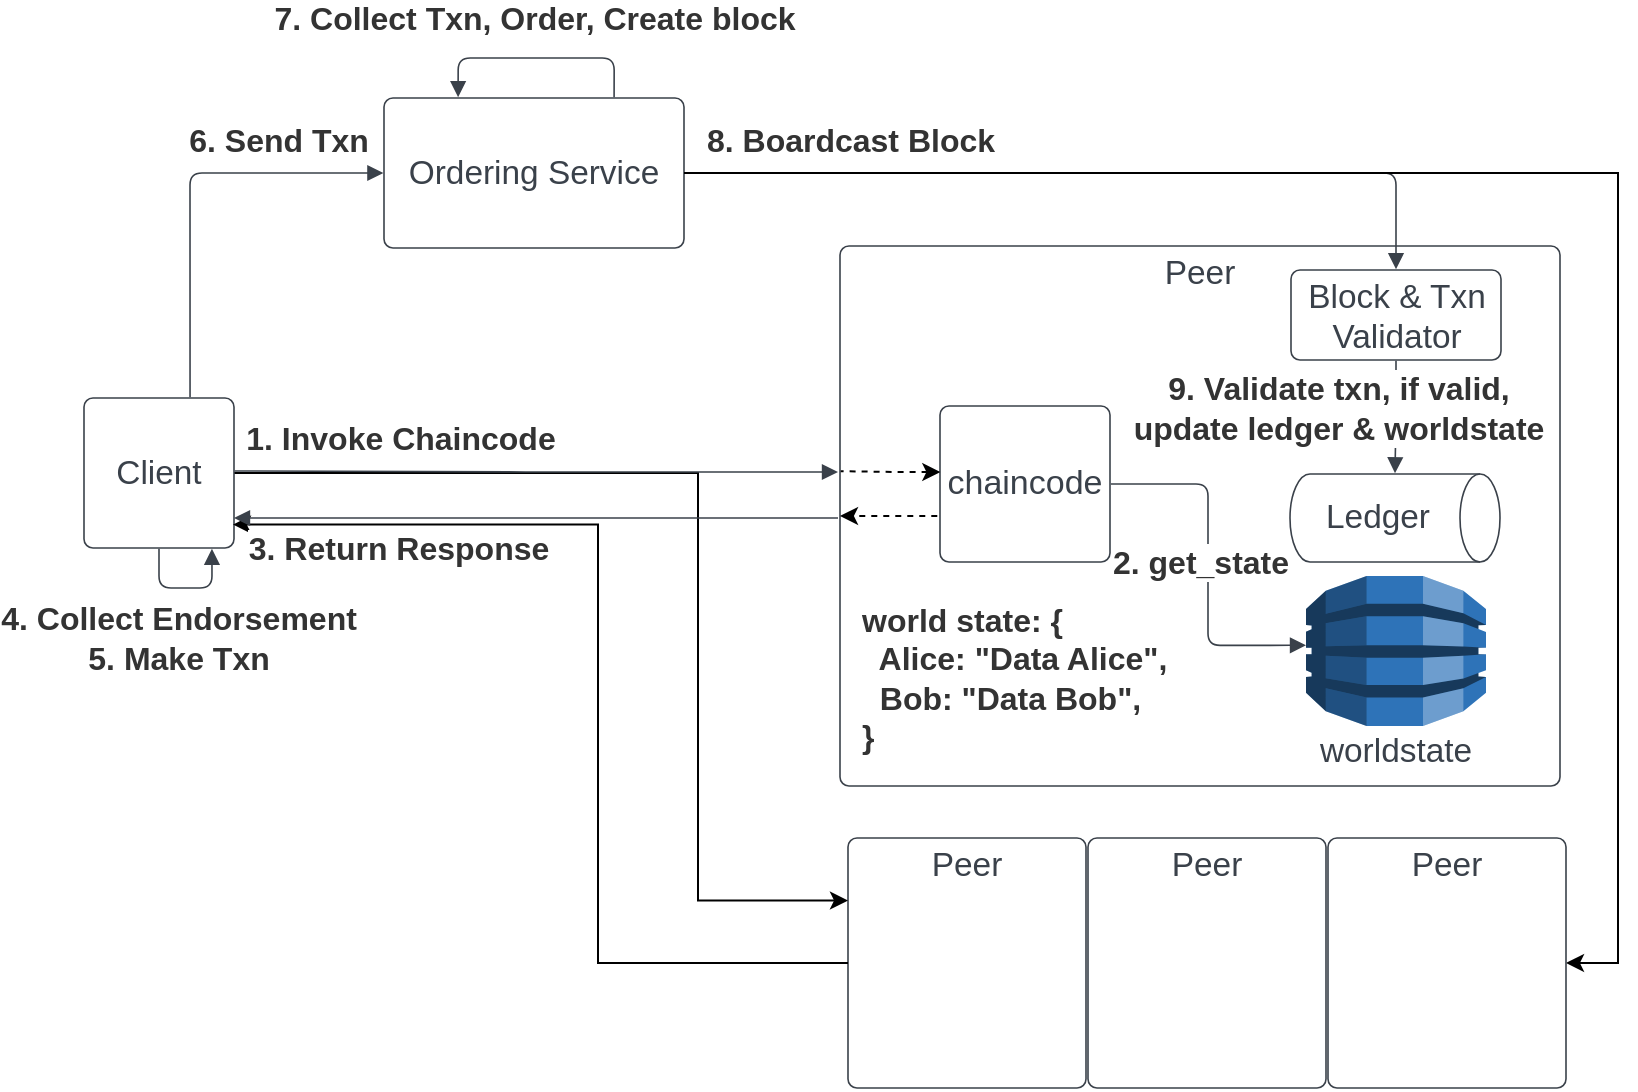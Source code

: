 <mxfile version="23.1.7" type="github">
  <diagram name="Page-1" id="G-KZbw0lzqeQMQCS4S0P">
    <mxGraphModel dx="995" dy="664" grid="1" gridSize="10" guides="1" tooltips="1" connect="1" arrows="1" fold="1" page="1" pageScale="1" pageWidth="850" pageHeight="1100" math="0" shadow="0">
      <root>
        <mxCell id="0" />
        <mxCell id="1" parent="0" />
        <mxCell id="6JQP9U9zHEbJzKH9gIFG-116" value="Peer&#xa;&#xa;&#xa;&#xa;&#xa;&#xa;&#xa;&#xa;&#xa;&#xa;&#xa;&#xa;&#xa;" style="html=1;overflow=block;blockSpacing=1;whiteSpace=wrap;fontSize=16.7;fontColor=#3a414a;spacing=3.8;strokeColor=#3a414a;strokeOpacity=100;rounded=1;absoluteArcSize=1;arcSize=9;strokeWidth=0.8;lucidId=gJdIC6EkD9Za;container=1;collapsible=0;" parent="1" vertex="1">
          <mxGeometry x="425" y="450" width="119" height="125" as="geometry" />
        </mxCell>
        <mxCell id="6JQP9U9zHEbJzKH9gIFG-58" style="edgeStyle=orthogonalEdgeStyle;rounded=0;orthogonalLoop=1;jettySize=auto;html=1;entryX=0;entryY=0.25;entryDx=0;entryDy=0;" parent="1" source="6JQP9U9zHEbJzKH9gIFG-1" target="6JQP9U9zHEbJzKH9gIFG-116" edge="1">
          <mxGeometry relative="1" as="geometry">
            <mxPoint x="416.64" y="555.83" as="targetPoint" />
            <Array as="points">
              <mxPoint x="350" y="268" />
              <mxPoint x="350" y="481" />
            </Array>
          </mxGeometry>
        </mxCell>
        <mxCell id="6JQP9U9zHEbJzKH9gIFG-1" value="Client" style="html=1;overflow=block;blockSpacing=1;whiteSpace=wrap;fontSize=16.7;fontColor=#3a414a;spacing=3.8;strokeColor=#3a414a;strokeOpacity=100;rounded=1;absoluteArcSize=1;arcSize=9;strokeWidth=0.8;lucidId=gJdIgxv0D-uK;" parent="1" vertex="1">
          <mxGeometry x="43" y="230" width="75" height="75" as="geometry" />
        </mxCell>
        <mxCell id="6JQP9U9zHEbJzKH9gIFG-2" value="Ordering Service" style="html=1;overflow=block;blockSpacing=1;whiteSpace=wrap;fontSize=16.7;fontColor=#3a414a;spacing=3.8;strokeColor=#3a414a;strokeOpacity=100;rounded=1;absoluteArcSize=1;arcSize=9;strokeWidth=0.8;lucidId=gJdIvHb7BSO.;" parent="1" vertex="1">
          <mxGeometry x="193" y="80" width="150" height="75" as="geometry" />
        </mxCell>
        <mxCell id="6JQP9U9zHEbJzKH9gIFG-3" value="Peer&#xa;&#xa;&#xa;&#xa;&#xa;&#xa;&#xa;&#xa;&#xa;&#xa;&#xa;&#xa;&#xa;" style="html=1;overflow=block;blockSpacing=1;whiteSpace=wrap;fontSize=16.7;fontColor=#3a414a;spacing=3.8;strokeColor=#3a414a;strokeOpacity=100;rounded=1;absoluteArcSize=1;arcSize=9;strokeWidth=0.8;lucidId=gJdIC6EkD9Za;container=1;collapsible=0;" parent="1" vertex="1">
          <mxGeometry x="421" y="154" width="360" height="270" as="geometry" />
        </mxCell>
        <mxCell id="F5yPE0KpYlvUE_DYU9En-2" style="edgeStyle=orthogonalEdgeStyle;rounded=0;orthogonalLoop=1;jettySize=auto;html=1;entryX=0;entryY=0.5;entryDx=0;entryDy=0;exitX=-0.016;exitY=0.705;exitDx=0;exitDy=0;exitPerimeter=0;dashed=1;" edge="1" parent="6JQP9U9zHEbJzKH9gIFG-3" source="6JQP9U9zHEbJzKH9gIFG-4" target="6JQP9U9zHEbJzKH9gIFG-3">
          <mxGeometry relative="1" as="geometry">
            <Array as="points">
              <mxPoint x="39" y="135" />
              <mxPoint x="39" y="135" />
            </Array>
          </mxGeometry>
        </mxCell>
        <mxCell id="6JQP9U9zHEbJzKH9gIFG-4" value="&lt;font style=&quot;font-size: 17px;&quot;&gt;chaincode&lt;/font&gt;" style="html=1;overflow=block;blockSpacing=1;whiteSpace=wrap;fontSize=16.7;fontColor=#3a414a;spacing=3.8;strokeColor=#3a414a;strokeOpacity=100;rounded=1;absoluteArcSize=1;arcSize=9;strokeWidth=0.8;lucidId=gJdI5SxZYz~T;" parent="6JQP9U9zHEbJzKH9gIFG-3" vertex="1">
          <mxGeometry x="50" y="80" width="85" height="78" as="geometry" />
        </mxCell>
        <mxCell id="6JQP9U9zHEbJzKH9gIFG-5" value="worldstate" style="html=1;overflow=block;blockSpacing=1;whiteSpace=wrap;shape=mxgraph.aws3.dynamo_db;labelPosition=center;verticalLabelPosition=bottom;align=center;verticalAlign=top;pointerEvents=1;fontSize=16.7;fontColor=#3a414a;spacing=3.8;strokeColor=#3a414a;strokeOpacity=100;rounded=1;absoluteArcSize=1;arcSize=9;fillColor=#2e73b8;strokeWidth=0.8;lucidId=gJdIeH.mhM4w;" parent="6JQP9U9zHEbJzKH9gIFG-3" vertex="1">
          <mxGeometry x="233" y="165" width="90" height="75" as="geometry" />
        </mxCell>
        <mxCell id="6JQP9U9zHEbJzKH9gIFG-6" value="Block &amp;amp; Txn&lt;br&gt;Validator" style="html=1;overflow=block;blockSpacing=1;whiteSpace=wrap;fontSize=16.7;fontColor=#3a414a;spacing=3.8;strokeColor=#3a414a;strokeOpacity=100;rounded=1;absoluteArcSize=1;arcSize=9;strokeWidth=0.8;lucidId=gJdIPFnTu.oT;" parent="6JQP9U9zHEbJzKH9gIFG-3" vertex="1">
          <mxGeometry x="225.5" y="12" width="105" height="45" as="geometry" />
        </mxCell>
        <mxCell id="6JQP9U9zHEbJzKH9gIFG-7" value="Ledger" style="html=1;overflow=block;blockSpacing=1;whiteSpace=wrap;shape=cylinder3;direction=south;size=10;anchorPointDirection=0;boundedLbl=1;fontSize=16.7;fontColor=#3a414a;spacing=3.8;strokeColor=#3a414a;strokeOpacity=100;rounded=1;absoluteArcSize=1;arcSize=9;strokeWidth=0.8;lucidId=gJdIh2kn3Ske;" parent="6JQP9U9zHEbJzKH9gIFG-3" vertex="1">
          <mxGeometry x="225" y="114" width="105" height="44" as="geometry" />
        </mxCell>
        <mxCell id="6JQP9U9zHEbJzKH9gIFG-8" value="" style="html=1;jettySize=18;whiteSpace=wrap;fontSize=13;strokeColor=#3a414a;strokeOpacity=100;strokeWidth=0.8;rounded=1;arcSize=12;edgeStyle=orthogonalEdgeStyle;startArrow=none;endArrow=block;endFill=1;exitX=1.005;exitY=0.5;exitPerimeter=0;entryX=0;entryY=0.462;entryPerimeter=0;lucidId=gJdI9AyTRsS.;" parent="6JQP9U9zHEbJzKH9gIFG-3" source="6JQP9U9zHEbJzKH9gIFG-4" target="6JQP9U9zHEbJzKH9gIFG-5" edge="1">
          <mxGeometry width="100" height="100" relative="1" as="geometry">
            <Array as="points" />
          </mxGeometry>
        </mxCell>
        <mxCell id="6JQP9U9zHEbJzKH9gIFG-9" value="&lt;font style=&quot;font-size: 16px;&quot;&gt;2. get_state&lt;/font&gt;" style="text;html=1;resizable=0;labelBackgroundColor=default;align=center;verticalAlign=middle;fontStyle=1;fontColor=#333333;fontSize=13.3;" parent="6JQP9U9zHEbJzKH9gIFG-8" vertex="1">
          <mxGeometry x="-0.478" relative="1" as="geometry">
            <mxPoint x="-2" y="39" as="offset" />
          </mxGeometry>
        </mxCell>
        <mxCell id="6JQP9U9zHEbJzKH9gIFG-10" value="" style="html=1;jettySize=18;whiteSpace=wrap;fontSize=13;strokeColor=#3a414a;strokeOpacity=100;strokeWidth=0.8;rounded=1;arcSize=12;edgeStyle=orthogonalEdgeStyle;startArrow=none;endArrow=block;endFill=1;exitX=0.5;exitY=1.008;exitPerimeter=0;entryX=0.5;entryY=-0.009;entryPerimeter=0;lucidId=gJdIpPk4oHPC;" parent="6JQP9U9zHEbJzKH9gIFG-3" source="6JQP9U9zHEbJzKH9gIFG-6" target="6JQP9U9zHEbJzKH9gIFG-7" edge="1">
          <mxGeometry width="100" height="100" relative="1" as="geometry">
            <Array as="points" />
          </mxGeometry>
        </mxCell>
        <mxCell id="6JQP9U9zHEbJzKH9gIFG-11" value="&lt;font style=&quot;font-size: 16px;&quot;&gt;9. Validate txn, if valid,&lt;br&gt;update ledger &amp;amp; worldstate&lt;/font&gt;" style="text;html=1;resizable=0;labelBackgroundColor=default;align=center;verticalAlign=middle;fontStyle=1;fontColor=#333333;fontSize=13.3;" parent="6JQP9U9zHEbJzKH9gIFG-10" vertex="1">
          <mxGeometry x="-0.358" relative="1" as="geometry">
            <mxPoint x="-29" y="5" as="offset" />
          </mxGeometry>
        </mxCell>
        <mxCell id="6JQP9U9zHEbJzKH9gIFG-120" value="&lt;font style=&quot;font-size: 16px;&quot;&gt;world state: {&lt;br&gt;&amp;nbsp; Alice: &quot;Data Alice&quot;,&lt;br&gt;&amp;nbsp; Bob: &quot;Data Bob&quot;,&lt;br&gt;}&lt;/font&gt;" style="text;html=1;resizable=0;labelBackgroundColor=default;align=left;verticalAlign=middle;fontStyle=1;fontColor=#333333;fontSize=13.3;" parent="6JQP9U9zHEbJzKH9gIFG-3" vertex="1">
          <mxGeometry x="9.005" y="216" as="geometry" />
        </mxCell>
        <mxCell id="F5yPE0KpYlvUE_DYU9En-3" style="edgeStyle=orthogonalEdgeStyle;rounded=0;orthogonalLoop=1;jettySize=auto;html=1;entryX=0.001;entryY=0.417;entryDx=0;entryDy=0;entryPerimeter=0;exitX=0.002;exitY=0.423;exitDx=0;exitDy=0;exitPerimeter=0;dashed=1;startArrow=classic;startFill=1;endArrow=none;endFill=0;" edge="1" parent="6JQP9U9zHEbJzKH9gIFG-3" source="6JQP9U9zHEbJzKH9gIFG-4" target="6JQP9U9zHEbJzKH9gIFG-3">
          <mxGeometry relative="1" as="geometry">
            <Array as="points">
              <mxPoint x="29" y="113" />
            </Array>
          </mxGeometry>
        </mxCell>
        <mxCell id="6JQP9U9zHEbJzKH9gIFG-12" value="" style="html=1;jettySize=18;whiteSpace=wrap;fontSize=13;strokeColor=#3a414a;strokeOpacity=100;strokeWidth=0.8;rounded=1;arcSize=12;edgeStyle=orthogonalEdgeStyle;startArrow=none;endArrow=block;endFill=1;exitX=1.005;exitY=0.5;exitPerimeter=0;lucidId=gJdIXWOxPbk5;" parent="1" edge="1">
          <mxGeometry width="100" height="100" relative="1" as="geometry">
            <Array as="points" />
            <mxPoint x="118.375" y="266.5" as="sourcePoint" />
            <mxPoint x="420" y="267" as="targetPoint" />
          </mxGeometry>
        </mxCell>
        <mxCell id="6JQP9U9zHEbJzKH9gIFG-13" value="&lt;font size=&quot;1&quot; color=&quot;#333333&quot;&gt;&lt;span style=&quot;caret-color: rgb(51, 51, 51);&quot;&gt;&lt;b style=&quot;font-size: 16px;&quot;&gt;1. Invoke Chaincode&lt;/b&gt;&lt;/span&gt;&lt;/font&gt;" style="text;html=1;resizable=0;labelBackgroundColor=default;align=center;verticalAlign=middle;" parent="6JQP9U9zHEbJzKH9gIFG-12" vertex="1">
          <mxGeometry x="-0.662" relative="1" as="geometry">
            <mxPoint x="31" y="-17" as="offset" />
          </mxGeometry>
        </mxCell>
        <mxCell id="6JQP9U9zHEbJzKH9gIFG-57" style="edgeStyle=orthogonalEdgeStyle;rounded=0;orthogonalLoop=1;jettySize=auto;html=1;exitX=0;exitY=0;exitDx=0;exitDy=0;" parent="6JQP9U9zHEbJzKH9gIFG-12" source="6JQP9U9zHEbJzKH9gIFG-13" target="6JQP9U9zHEbJzKH9gIFG-13" edge="1">
          <mxGeometry relative="1" as="geometry" />
        </mxCell>
        <mxCell id="6JQP9U9zHEbJzKH9gIFG-14" value="" style="html=1;jettySize=18;whiteSpace=wrap;overflow=block;blockSpacing=1;fontSize=13;strokeColor=#3a414a;strokeOpacity=100;strokeWidth=0.8;rounded=1;arcSize=12;edgeStyle=orthogonalEdgeStyle;startArrow=none;endArrow=block;endFill=1;exitX=0.5;exitY=1.005;exitPerimeter=0;entryX=0.853;entryY=1.005;entryPerimeter=0;lucidId=gJdI6e9lcOTb;" parent="1" source="6JQP9U9zHEbJzKH9gIFG-1" target="6JQP9U9zHEbJzKH9gIFG-1" edge="1">
          <mxGeometry width="100" height="100" relative="1" as="geometry">
            <Array as="points">
              <mxPoint x="81" y="325" generated="1" />
              <mxPoint x="107" y="325" generated="1" />
            </Array>
          </mxGeometry>
        </mxCell>
        <mxCell id="6JQP9U9zHEbJzKH9gIFG-15" value="&lt;font style=&quot;font-size: 16px;&quot;&gt;4. Collect Endorsement&lt;br&gt;5. Make Txn&lt;/font&gt;" style="text;html=1;resizable=0;labelBackgroundColor=default;align=center;verticalAlign=middle;fontStyle=1;fontColor=#333333;fontSize=13.3;" parent="6JQP9U9zHEbJzKH9gIFG-14" vertex="1">
          <mxGeometry relative="1" as="geometry">
            <mxPoint x="-4" y="25" as="offset" />
          </mxGeometry>
        </mxCell>
        <mxCell id="6JQP9U9zHEbJzKH9gIFG-16" value="" style="html=1;jettySize=18;whiteSpace=wrap;fontSize=13;strokeColor=#3a414a;strokeOpacity=100;strokeWidth=0.8;rounded=1;arcSize=12;edgeStyle=orthogonalEdgeStyle;startArrow=none;endArrow=block;endFill=1;exitX=0.707;exitY=-0.005;exitPerimeter=0;entryX=-0.002;entryY=0.5;entryPerimeter=0;lucidId=gJdIMfJJn0Pu;" parent="1" source="6JQP9U9zHEbJzKH9gIFG-1" target="6JQP9U9zHEbJzKH9gIFG-2" edge="1">
          <mxGeometry width="100" height="100" relative="1" as="geometry">
            <Array as="points" />
          </mxGeometry>
        </mxCell>
        <mxCell id="6JQP9U9zHEbJzKH9gIFG-17" value="&lt;font style=&quot;font-size: 16px;&quot;&gt;6. Send Txn&lt;/font&gt;" style="text;html=1;resizable=0;labelBackgroundColor=default;align=center;verticalAlign=middle;fontStyle=1;fontColor=#333333;fontSize=13.3;" parent="6JQP9U9zHEbJzKH9gIFG-16" vertex="1">
          <mxGeometry x="0.586" relative="1" as="geometry">
            <mxPoint x="-10" y="-17" as="offset" />
          </mxGeometry>
        </mxCell>
        <mxCell id="6JQP9U9zHEbJzKH9gIFG-18" value="" style="html=1;jettySize=18;whiteSpace=wrap;fontSize=13;strokeColor=#3a414a;strokeOpacity=100;strokeWidth=0.8;rounded=1;arcSize=12;edgeStyle=orthogonalEdgeStyle;startArrow=none;endArrow=block;endFill=1;exitX=0.767;exitY=-0.005;exitPerimeter=0;entryX=0.247;entryY=-0.005;entryPerimeter=0;lucidId=gJdIUVIgrSRE;" parent="1" source="6JQP9U9zHEbJzKH9gIFG-2" target="6JQP9U9zHEbJzKH9gIFG-2" edge="1">
          <mxGeometry width="100" height="100" relative="1" as="geometry">
            <Array as="points">
              <mxPoint x="308" y="60" generated="1" />
              <mxPoint x="230" y="60" generated="1" />
            </Array>
          </mxGeometry>
        </mxCell>
        <mxCell id="6JQP9U9zHEbJzKH9gIFG-19" value="&lt;font style=&quot;font-size: 16px;&quot;&gt;7. Collect Txn, Order, Create block&lt;/font&gt;" style="text;html=1;resizable=0;labelBackgroundColor=default;align=center;verticalAlign=middle;fontStyle=1;fontColor=#333333;fontSize=13.3;" parent="6JQP9U9zHEbJzKH9gIFG-18" vertex="1">
          <mxGeometry relative="1" as="geometry">
            <mxPoint x="-1" y="-20" as="offset" />
          </mxGeometry>
        </mxCell>
        <mxCell id="6JQP9U9zHEbJzKH9gIFG-59" style="edgeStyle=orthogonalEdgeStyle;rounded=0;orthogonalLoop=1;jettySize=auto;html=1;entryX=0.993;entryY=0.844;entryDx=0;entryDy=0;entryPerimeter=0;exitX=0;exitY=0.5;exitDx=0;exitDy=0;" parent="1" source="6JQP9U9zHEbJzKH9gIFG-116" target="6JQP9U9zHEbJzKH9gIFG-1" edge="1">
          <mxGeometry relative="1" as="geometry">
            <mxPoint x="417" y="510" as="sourcePoint" />
            <Array as="points">
              <mxPoint x="300" y="513" />
              <mxPoint x="300" y="293" />
            </Array>
          </mxGeometry>
        </mxCell>
        <mxCell id="6JQP9U9zHEbJzKH9gIFG-20" value="" style="html=1;jettySize=18;whiteSpace=wrap;fontSize=13;strokeColor=#3a414a;strokeOpacity=100;strokeWidth=0.8;rounded=1;arcSize=12;edgeStyle=orthogonalEdgeStyle;startArrow=none;endArrow=block;endFill=1;lucidId=gJdIGSDJXt0t;" parent="1" edge="1">
          <mxGeometry width="100" height="100" relative="1" as="geometry">
            <Array as="points" />
            <mxPoint x="420" y="290" as="sourcePoint" />
            <mxPoint x="118" y="290" as="targetPoint" />
          </mxGeometry>
        </mxCell>
        <mxCell id="6JQP9U9zHEbJzKH9gIFG-21" value="&lt;font style=&quot;font-size: 16px;&quot;&gt;3. Return Response&lt;/font&gt;" style="text;html=1;resizable=0;labelBackgroundColor=default;align=center;verticalAlign=middle;fontStyle=1;fontColor=#333333;fontSize=13.3;" parent="6JQP9U9zHEbJzKH9gIFG-20" vertex="1">
          <mxGeometry x="0.507" relative="1" as="geometry">
            <mxPoint x="7" y="15" as="offset" />
          </mxGeometry>
        </mxCell>
        <mxCell id="6JQP9U9zHEbJzKH9gIFG-31" value="" style="html=1;jettySize=18;whiteSpace=wrap;fontSize=13;strokeColor=#3a414a;strokeOpacity=100;strokeWidth=0.8;rounded=1;arcSize=12;edgeStyle=orthogonalEdgeStyle;startArrow=none;endArrow=block;endFill=1;exitX=1.002;exitY=0.5;exitPerimeter=0;entryX=0.5;entryY=-0.008;entryPerimeter=0;lucidId=gJdI1uD7Hwsn;" parent="1" source="6JQP9U9zHEbJzKH9gIFG-2" target="6JQP9U9zHEbJzKH9gIFG-6" edge="1">
          <mxGeometry width="100" height="100" relative="1" as="geometry">
            <Array as="points" />
          </mxGeometry>
        </mxCell>
        <mxCell id="6JQP9U9zHEbJzKH9gIFG-32" value="&lt;font style=&quot;font-size: 16px;&quot;&gt;8. Boardcast Block&lt;/font&gt;" style="text;html=1;resizable=0;labelBackgroundColor=default;align=center;verticalAlign=middle;fontStyle=1;fontColor=#333333;fontSize=13.3;" parent="6JQP9U9zHEbJzKH9gIFG-31" vertex="1">
          <mxGeometry x="-0.479" relative="1" as="geometry">
            <mxPoint x="-23" y="-17" as="offset" />
          </mxGeometry>
        </mxCell>
        <mxCell id="6JQP9U9zHEbJzKH9gIFG-56" style="edgeStyle=orthogonalEdgeStyle;rounded=0;orthogonalLoop=1;jettySize=auto;html=1;entryX=1;entryY=0.5;entryDx=0;entryDy=0;" parent="1" source="6JQP9U9zHEbJzKH9gIFG-2" target="6JQP9U9zHEbJzKH9gIFG-119" edge="1">
          <mxGeometry relative="1" as="geometry">
            <mxPoint x="810" y="400" as="targetPoint" />
            <Array as="points">
              <mxPoint x="810" y="118" />
              <mxPoint x="810" y="513" />
            </Array>
          </mxGeometry>
        </mxCell>
        <mxCell id="6JQP9U9zHEbJzKH9gIFG-118" value="Peer&#xa;&#xa;&#xa;&#xa;&#xa;&#xa;&#xa;&#xa;&#xa;&#xa;&#xa;&#xa;&#xa;" style="html=1;overflow=block;blockSpacing=1;whiteSpace=wrap;fontSize=16.7;fontColor=#3a414a;spacing=3.8;strokeColor=#3a414a;strokeOpacity=100;rounded=1;absoluteArcSize=1;arcSize=9;strokeWidth=0.8;lucidId=gJdIC6EkD9Za;container=1;collapsible=0;" parent="1" vertex="1">
          <mxGeometry x="545" y="450" width="119" height="125" as="geometry" />
        </mxCell>
        <mxCell id="6JQP9U9zHEbJzKH9gIFG-119" value="Peer&#xa;&#xa;&#xa;&#xa;&#xa;&#xa;&#xa;&#xa;&#xa;&#xa;&#xa;&#xa;&#xa;" style="html=1;overflow=block;blockSpacing=1;whiteSpace=wrap;fontSize=16.7;fontColor=#3a414a;spacing=3.8;strokeColor=#3a414a;strokeOpacity=100;rounded=1;absoluteArcSize=1;arcSize=9;strokeWidth=0.8;lucidId=gJdIC6EkD9Za;container=1;collapsible=0;" parent="1" vertex="1">
          <mxGeometry x="665" y="450" width="119" height="125" as="geometry" />
        </mxCell>
      </root>
    </mxGraphModel>
  </diagram>
</mxfile>
